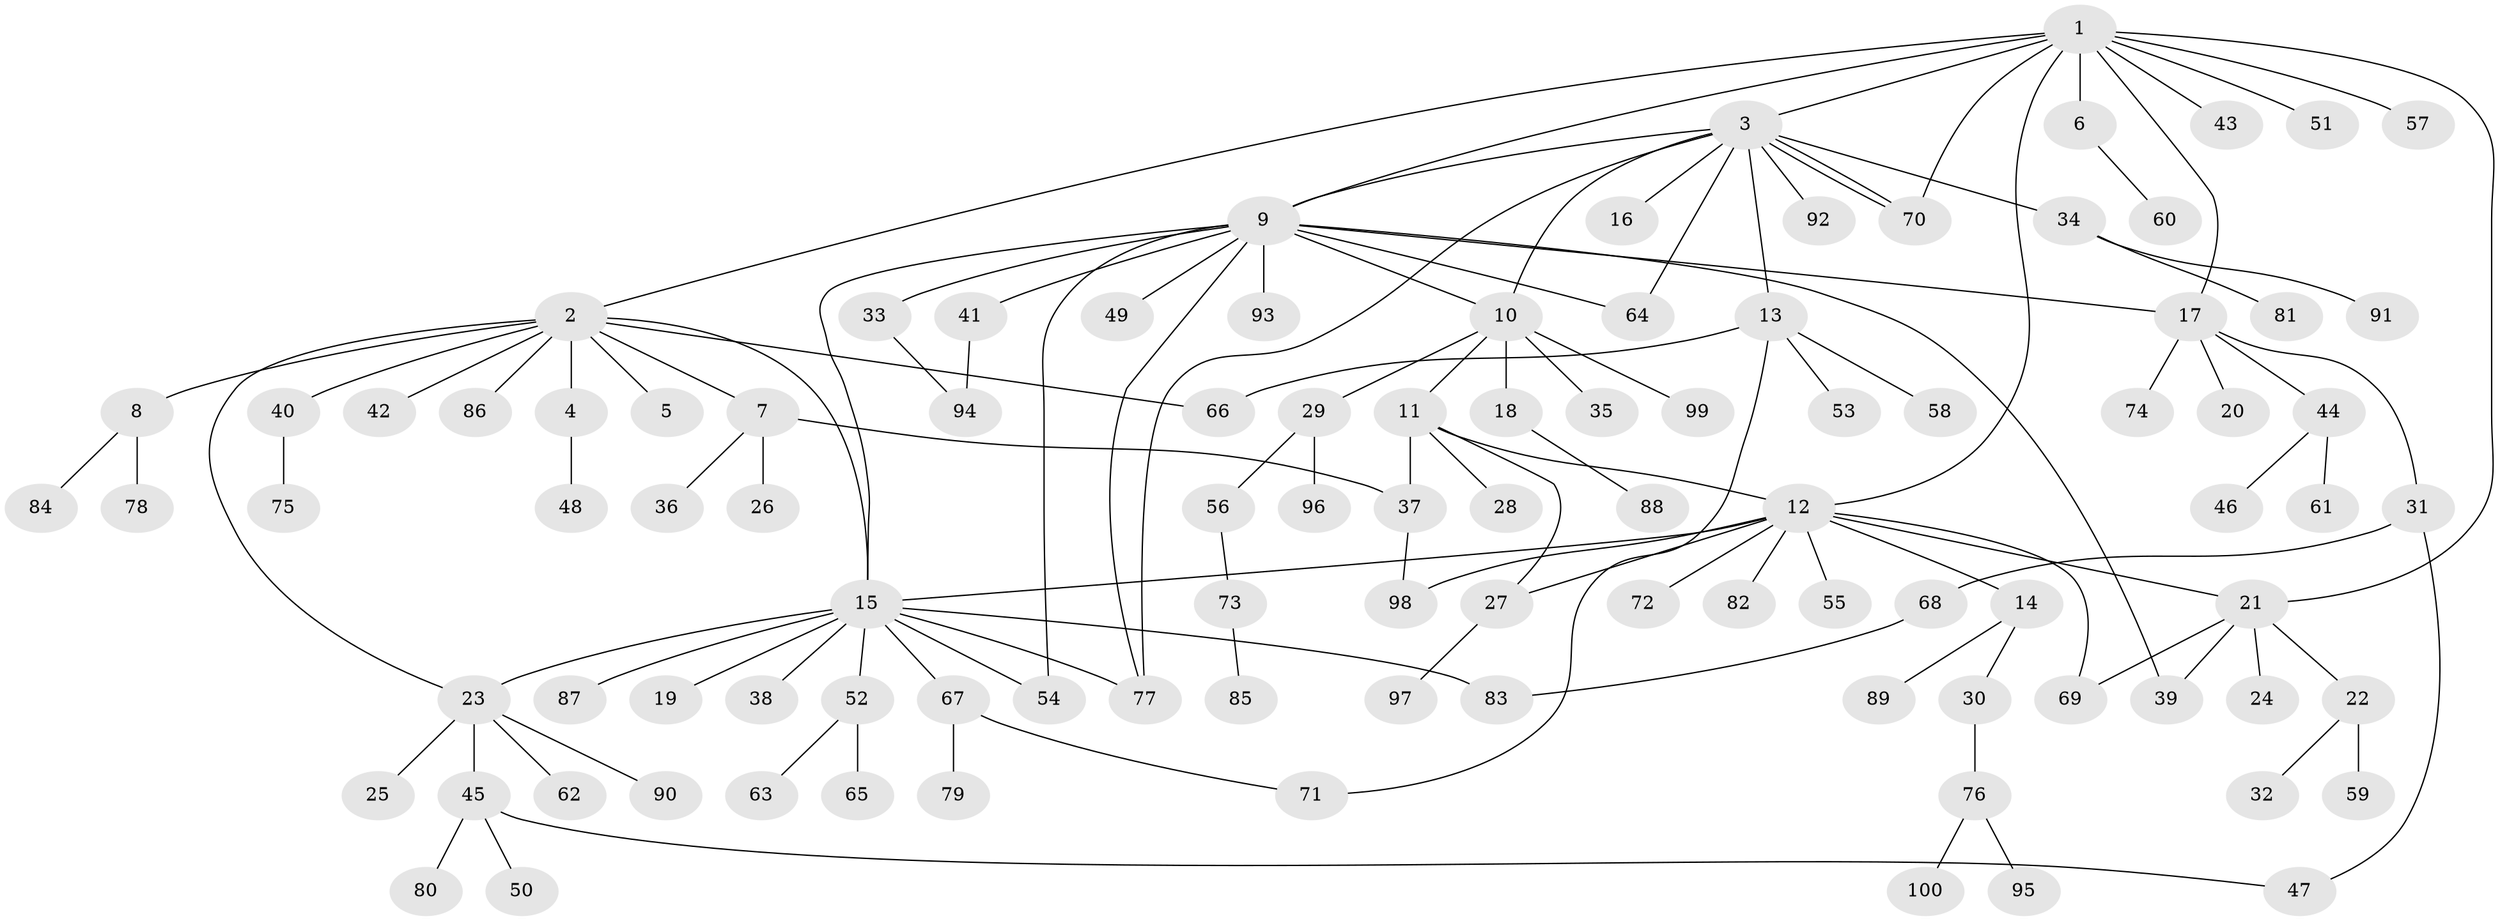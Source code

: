 // Generated by graph-tools (version 1.1) at 2025/49/03/09/25 03:49:57]
// undirected, 100 vertices, 123 edges
graph export_dot {
graph [start="1"]
  node [color=gray90,style=filled];
  1;
  2;
  3;
  4;
  5;
  6;
  7;
  8;
  9;
  10;
  11;
  12;
  13;
  14;
  15;
  16;
  17;
  18;
  19;
  20;
  21;
  22;
  23;
  24;
  25;
  26;
  27;
  28;
  29;
  30;
  31;
  32;
  33;
  34;
  35;
  36;
  37;
  38;
  39;
  40;
  41;
  42;
  43;
  44;
  45;
  46;
  47;
  48;
  49;
  50;
  51;
  52;
  53;
  54;
  55;
  56;
  57;
  58;
  59;
  60;
  61;
  62;
  63;
  64;
  65;
  66;
  67;
  68;
  69;
  70;
  71;
  72;
  73;
  74;
  75;
  76;
  77;
  78;
  79;
  80;
  81;
  82;
  83;
  84;
  85;
  86;
  87;
  88;
  89;
  90;
  91;
  92;
  93;
  94;
  95;
  96;
  97;
  98;
  99;
  100;
  1 -- 2;
  1 -- 3;
  1 -- 6;
  1 -- 9;
  1 -- 12;
  1 -- 17;
  1 -- 21;
  1 -- 43;
  1 -- 51;
  1 -- 57;
  1 -- 70;
  2 -- 4;
  2 -- 5;
  2 -- 7;
  2 -- 8;
  2 -- 15;
  2 -- 23;
  2 -- 40;
  2 -- 42;
  2 -- 66;
  2 -- 86;
  3 -- 9;
  3 -- 10;
  3 -- 13;
  3 -- 16;
  3 -- 34;
  3 -- 64;
  3 -- 70;
  3 -- 70;
  3 -- 77;
  3 -- 92;
  4 -- 48;
  6 -- 60;
  7 -- 26;
  7 -- 36;
  7 -- 37;
  8 -- 78;
  8 -- 84;
  9 -- 10;
  9 -- 15;
  9 -- 17;
  9 -- 33;
  9 -- 39;
  9 -- 41;
  9 -- 49;
  9 -- 54;
  9 -- 64;
  9 -- 77;
  9 -- 93;
  10 -- 11;
  10 -- 18;
  10 -- 29;
  10 -- 35;
  10 -- 99;
  11 -- 12;
  11 -- 27;
  11 -- 28;
  11 -- 37;
  12 -- 14;
  12 -- 15;
  12 -- 21;
  12 -- 27;
  12 -- 55;
  12 -- 69;
  12 -- 72;
  12 -- 82;
  12 -- 98;
  13 -- 53;
  13 -- 58;
  13 -- 66;
  13 -- 71;
  14 -- 30;
  14 -- 89;
  15 -- 19;
  15 -- 23;
  15 -- 38;
  15 -- 52;
  15 -- 54;
  15 -- 67;
  15 -- 77;
  15 -- 83;
  15 -- 87;
  17 -- 20;
  17 -- 31;
  17 -- 44;
  17 -- 74;
  18 -- 88;
  21 -- 22;
  21 -- 24;
  21 -- 39;
  21 -- 69;
  22 -- 32;
  22 -- 59;
  23 -- 25;
  23 -- 45;
  23 -- 62;
  23 -- 90;
  27 -- 97;
  29 -- 56;
  29 -- 96;
  30 -- 76;
  31 -- 47;
  31 -- 68;
  33 -- 94;
  34 -- 81;
  34 -- 91;
  37 -- 98;
  40 -- 75;
  41 -- 94;
  44 -- 46;
  44 -- 61;
  45 -- 47;
  45 -- 50;
  45 -- 80;
  52 -- 63;
  52 -- 65;
  56 -- 73;
  67 -- 71;
  67 -- 79;
  68 -- 83;
  73 -- 85;
  76 -- 95;
  76 -- 100;
}
